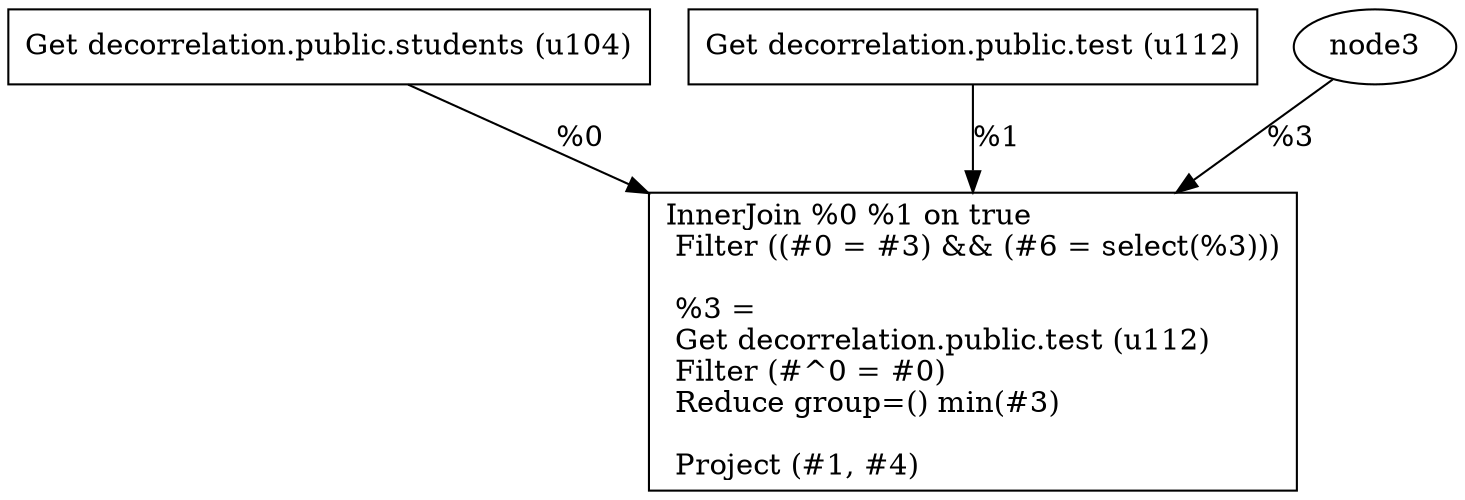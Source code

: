 digraph G {
    node0 [shape = record, label=" Get decorrelation.public.students (u104)\l"]
    node1 [shape = record, label=" Get decorrelation.public.test (u112)\l"]
    node2 [shape = record, label=" InnerJoin %0 %1 on true\l Filter ((#0 = #3) && (#6 = select(%3)))\l \l  %3 =\l   Get decorrelation.public.test (u112)\l   Filter (#^0 = #0)\l   Reduce group=() min(#3)\l \l Project (#1, #4)\l"]
    node1 -> node2 [label = "%1\l"]
    node0 -> node2 [label = "%0\l"]
    node3 -> node2 [label = "%3\l"]
}
